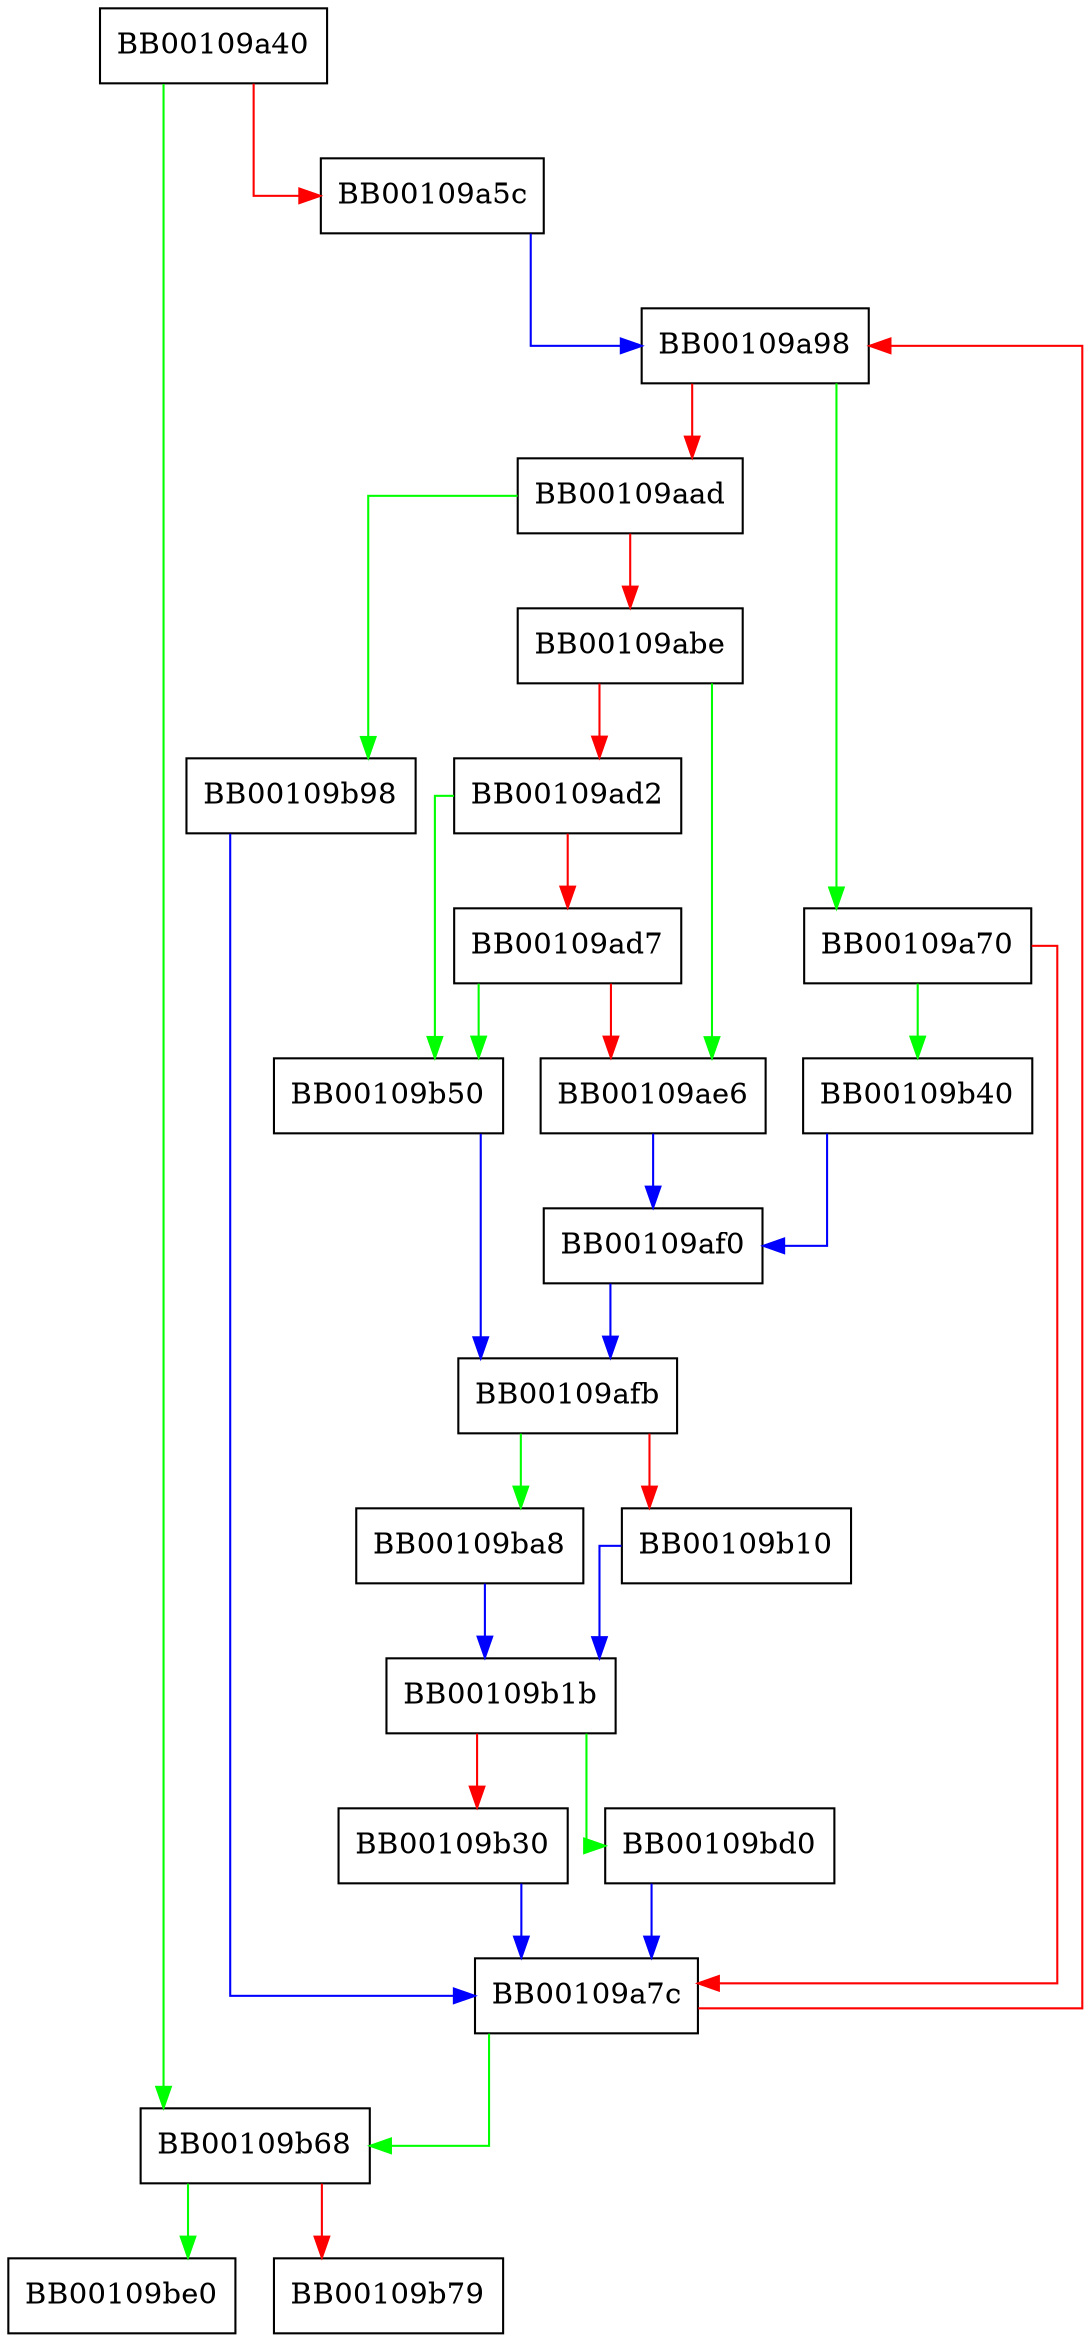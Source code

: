 digraph FUN_00109a40 {
  node [shape="box"];
  graph [splines=ortho];
  BB00109a40 -> BB00109b68 [color="green"];
  BB00109a40 -> BB00109a5c [color="red"];
  BB00109a5c -> BB00109a98 [color="blue"];
  BB00109a70 -> BB00109b40 [color="green"];
  BB00109a70 -> BB00109a7c [color="red"];
  BB00109a7c -> BB00109b68 [color="green"];
  BB00109a7c -> BB00109a98 [color="red"];
  BB00109a98 -> BB00109a70 [color="green"];
  BB00109a98 -> BB00109aad [color="red"];
  BB00109aad -> BB00109b98 [color="green"];
  BB00109aad -> BB00109abe [color="red"];
  BB00109abe -> BB00109ae6 [color="green"];
  BB00109abe -> BB00109ad2 [color="red"];
  BB00109ad2 -> BB00109b50 [color="green"];
  BB00109ad2 -> BB00109ad7 [color="red"];
  BB00109ad7 -> BB00109b50 [color="green"];
  BB00109ad7 -> BB00109ae6 [color="red"];
  BB00109ae6 -> BB00109af0 [color="blue"];
  BB00109af0 -> BB00109afb [color="blue"];
  BB00109afb -> BB00109ba8 [color="green"];
  BB00109afb -> BB00109b10 [color="red"];
  BB00109b10 -> BB00109b1b [color="blue"];
  BB00109b1b -> BB00109bd0 [color="green"];
  BB00109b1b -> BB00109b30 [color="red"];
  BB00109b30 -> BB00109a7c [color="blue"];
  BB00109b40 -> BB00109af0 [color="blue"];
  BB00109b50 -> BB00109afb [color="blue"];
  BB00109b68 -> BB00109be0 [color="green"];
  BB00109b68 -> BB00109b79 [color="red"];
  BB00109b98 -> BB00109a7c [color="blue"];
  BB00109ba8 -> BB00109b1b [color="blue"];
  BB00109bd0 -> BB00109a7c [color="blue"];
}